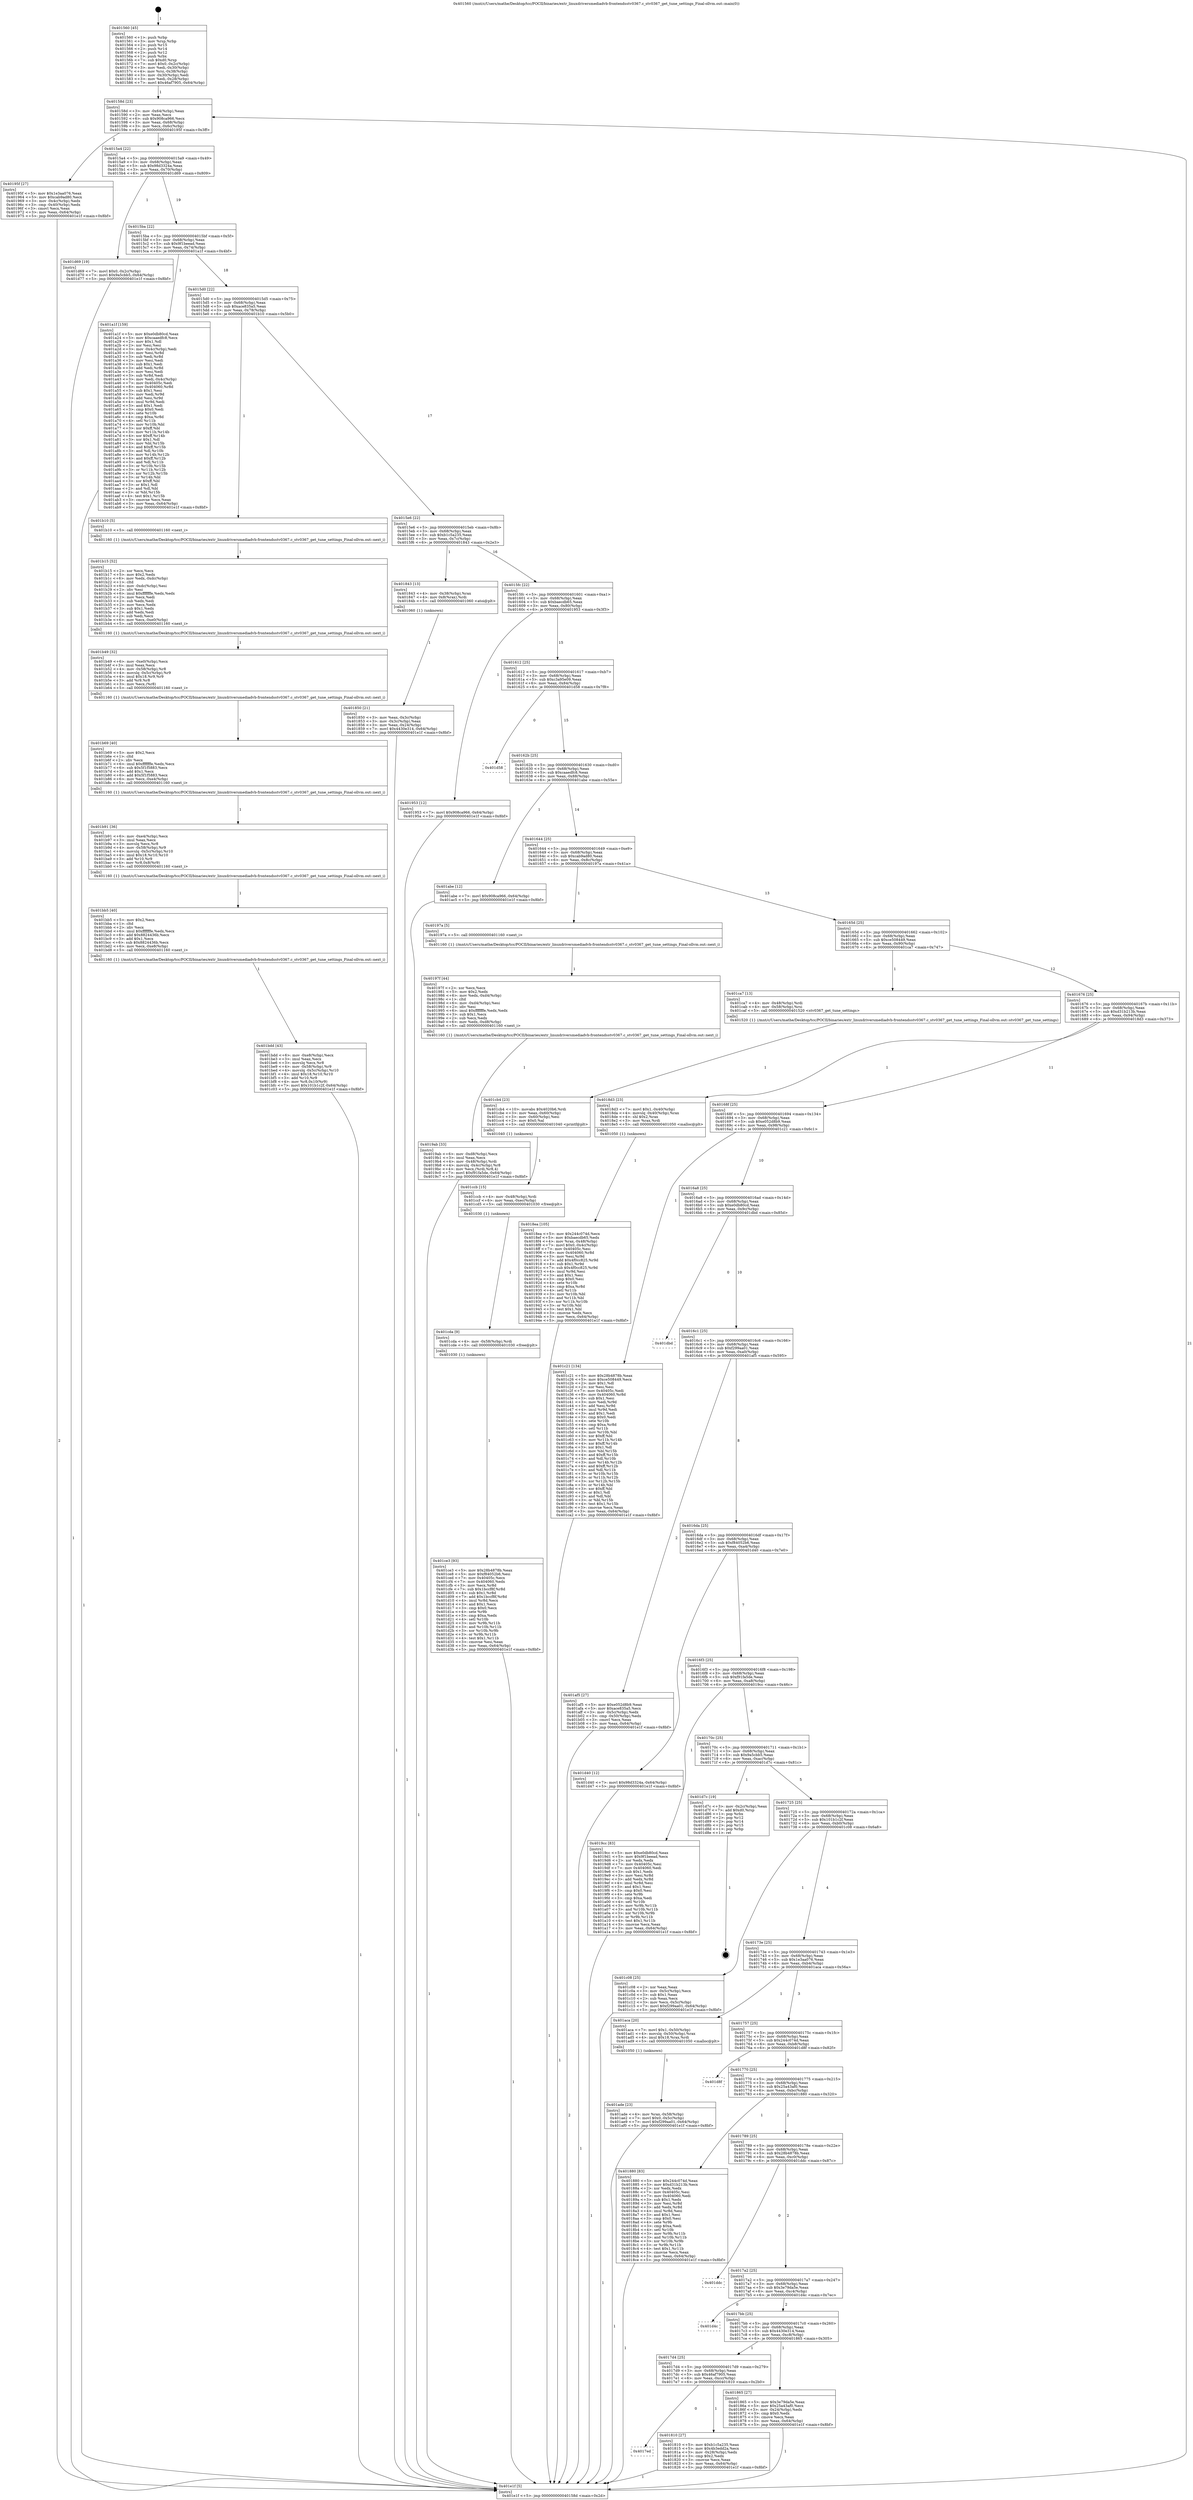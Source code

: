 digraph "0x401560" {
  label = "0x401560 (/mnt/c/Users/mathe/Desktop/tcc/POCII/binaries/extr_linuxdriversmediadvb-frontendsstv0367.c_stv0367_get_tune_settings_Final-ollvm.out::main(0))"
  labelloc = "t"
  node[shape=record]

  Entry [label="",width=0.3,height=0.3,shape=circle,fillcolor=black,style=filled]
  "0x40158d" [label="{
     0x40158d [23]\l
     | [instrs]\l
     &nbsp;&nbsp;0x40158d \<+3\>: mov -0x64(%rbp),%eax\l
     &nbsp;&nbsp;0x401590 \<+2\>: mov %eax,%ecx\l
     &nbsp;&nbsp;0x401592 \<+6\>: sub $0x908ca966,%ecx\l
     &nbsp;&nbsp;0x401598 \<+3\>: mov %eax,-0x68(%rbp)\l
     &nbsp;&nbsp;0x40159b \<+3\>: mov %ecx,-0x6c(%rbp)\l
     &nbsp;&nbsp;0x40159e \<+6\>: je 000000000040195f \<main+0x3ff\>\l
  }"]
  "0x40195f" [label="{
     0x40195f [27]\l
     | [instrs]\l
     &nbsp;&nbsp;0x40195f \<+5\>: mov $0x1e3aa076,%eax\l
     &nbsp;&nbsp;0x401964 \<+5\>: mov $0xcab9ad80,%ecx\l
     &nbsp;&nbsp;0x401969 \<+3\>: mov -0x4c(%rbp),%edx\l
     &nbsp;&nbsp;0x40196c \<+3\>: cmp -0x40(%rbp),%edx\l
     &nbsp;&nbsp;0x40196f \<+3\>: cmovl %ecx,%eax\l
     &nbsp;&nbsp;0x401972 \<+3\>: mov %eax,-0x64(%rbp)\l
     &nbsp;&nbsp;0x401975 \<+5\>: jmp 0000000000401e1f \<main+0x8bf\>\l
  }"]
  "0x4015a4" [label="{
     0x4015a4 [22]\l
     | [instrs]\l
     &nbsp;&nbsp;0x4015a4 \<+5\>: jmp 00000000004015a9 \<main+0x49\>\l
     &nbsp;&nbsp;0x4015a9 \<+3\>: mov -0x68(%rbp),%eax\l
     &nbsp;&nbsp;0x4015ac \<+5\>: sub $0x98d3324a,%eax\l
     &nbsp;&nbsp;0x4015b1 \<+3\>: mov %eax,-0x70(%rbp)\l
     &nbsp;&nbsp;0x4015b4 \<+6\>: je 0000000000401d69 \<main+0x809\>\l
  }"]
  Exit [label="",width=0.3,height=0.3,shape=circle,fillcolor=black,style=filled,peripheries=2]
  "0x401d69" [label="{
     0x401d69 [19]\l
     | [instrs]\l
     &nbsp;&nbsp;0x401d69 \<+7\>: movl $0x0,-0x2c(%rbp)\l
     &nbsp;&nbsp;0x401d70 \<+7\>: movl $0x9a5cbb5,-0x64(%rbp)\l
     &nbsp;&nbsp;0x401d77 \<+5\>: jmp 0000000000401e1f \<main+0x8bf\>\l
  }"]
  "0x4015ba" [label="{
     0x4015ba [22]\l
     | [instrs]\l
     &nbsp;&nbsp;0x4015ba \<+5\>: jmp 00000000004015bf \<main+0x5f\>\l
     &nbsp;&nbsp;0x4015bf \<+3\>: mov -0x68(%rbp),%eax\l
     &nbsp;&nbsp;0x4015c2 \<+5\>: sub $0x9f1beead,%eax\l
     &nbsp;&nbsp;0x4015c7 \<+3\>: mov %eax,-0x74(%rbp)\l
     &nbsp;&nbsp;0x4015ca \<+6\>: je 0000000000401a1f \<main+0x4bf\>\l
  }"]
  "0x401ce3" [label="{
     0x401ce3 [93]\l
     | [instrs]\l
     &nbsp;&nbsp;0x401ce3 \<+5\>: mov $0x28b4878b,%eax\l
     &nbsp;&nbsp;0x401ce8 \<+5\>: mov $0xf84052b6,%esi\l
     &nbsp;&nbsp;0x401ced \<+7\>: mov 0x40405c,%ecx\l
     &nbsp;&nbsp;0x401cf4 \<+7\>: mov 0x404060,%edx\l
     &nbsp;&nbsp;0x401cfb \<+3\>: mov %ecx,%r8d\l
     &nbsp;&nbsp;0x401cfe \<+7\>: sub $0x1bccf8f,%r8d\l
     &nbsp;&nbsp;0x401d05 \<+4\>: sub $0x1,%r8d\l
     &nbsp;&nbsp;0x401d09 \<+7\>: add $0x1bccf8f,%r8d\l
     &nbsp;&nbsp;0x401d10 \<+4\>: imul %r8d,%ecx\l
     &nbsp;&nbsp;0x401d14 \<+3\>: and $0x1,%ecx\l
     &nbsp;&nbsp;0x401d17 \<+3\>: cmp $0x0,%ecx\l
     &nbsp;&nbsp;0x401d1a \<+4\>: sete %r9b\l
     &nbsp;&nbsp;0x401d1e \<+3\>: cmp $0xa,%edx\l
     &nbsp;&nbsp;0x401d21 \<+4\>: setl %r10b\l
     &nbsp;&nbsp;0x401d25 \<+3\>: mov %r9b,%r11b\l
     &nbsp;&nbsp;0x401d28 \<+3\>: and %r10b,%r11b\l
     &nbsp;&nbsp;0x401d2b \<+3\>: xor %r10b,%r9b\l
     &nbsp;&nbsp;0x401d2e \<+3\>: or %r9b,%r11b\l
     &nbsp;&nbsp;0x401d31 \<+4\>: test $0x1,%r11b\l
     &nbsp;&nbsp;0x401d35 \<+3\>: cmovne %esi,%eax\l
     &nbsp;&nbsp;0x401d38 \<+3\>: mov %eax,-0x64(%rbp)\l
     &nbsp;&nbsp;0x401d3b \<+5\>: jmp 0000000000401e1f \<main+0x8bf\>\l
  }"]
  "0x401a1f" [label="{
     0x401a1f [159]\l
     | [instrs]\l
     &nbsp;&nbsp;0x401a1f \<+5\>: mov $0xe0db80cd,%eax\l
     &nbsp;&nbsp;0x401a24 \<+5\>: mov $0xcaaedfc8,%ecx\l
     &nbsp;&nbsp;0x401a29 \<+2\>: mov $0x1,%dl\l
     &nbsp;&nbsp;0x401a2b \<+2\>: xor %esi,%esi\l
     &nbsp;&nbsp;0x401a2d \<+3\>: mov -0x4c(%rbp),%edi\l
     &nbsp;&nbsp;0x401a30 \<+3\>: mov %esi,%r8d\l
     &nbsp;&nbsp;0x401a33 \<+3\>: sub %edi,%r8d\l
     &nbsp;&nbsp;0x401a36 \<+2\>: mov %esi,%edi\l
     &nbsp;&nbsp;0x401a38 \<+3\>: sub $0x1,%edi\l
     &nbsp;&nbsp;0x401a3b \<+3\>: add %edi,%r8d\l
     &nbsp;&nbsp;0x401a3e \<+2\>: mov %esi,%edi\l
     &nbsp;&nbsp;0x401a40 \<+3\>: sub %r8d,%edi\l
     &nbsp;&nbsp;0x401a43 \<+3\>: mov %edi,-0x4c(%rbp)\l
     &nbsp;&nbsp;0x401a46 \<+7\>: mov 0x40405c,%edi\l
     &nbsp;&nbsp;0x401a4d \<+8\>: mov 0x404060,%r8d\l
     &nbsp;&nbsp;0x401a55 \<+3\>: sub $0x1,%esi\l
     &nbsp;&nbsp;0x401a58 \<+3\>: mov %edi,%r9d\l
     &nbsp;&nbsp;0x401a5b \<+3\>: add %esi,%r9d\l
     &nbsp;&nbsp;0x401a5e \<+4\>: imul %r9d,%edi\l
     &nbsp;&nbsp;0x401a62 \<+3\>: and $0x1,%edi\l
     &nbsp;&nbsp;0x401a65 \<+3\>: cmp $0x0,%edi\l
     &nbsp;&nbsp;0x401a68 \<+4\>: sete %r10b\l
     &nbsp;&nbsp;0x401a6c \<+4\>: cmp $0xa,%r8d\l
     &nbsp;&nbsp;0x401a70 \<+4\>: setl %r11b\l
     &nbsp;&nbsp;0x401a74 \<+3\>: mov %r10b,%bl\l
     &nbsp;&nbsp;0x401a77 \<+3\>: xor $0xff,%bl\l
     &nbsp;&nbsp;0x401a7a \<+3\>: mov %r11b,%r14b\l
     &nbsp;&nbsp;0x401a7d \<+4\>: xor $0xff,%r14b\l
     &nbsp;&nbsp;0x401a81 \<+3\>: xor $0x1,%dl\l
     &nbsp;&nbsp;0x401a84 \<+3\>: mov %bl,%r15b\l
     &nbsp;&nbsp;0x401a87 \<+4\>: and $0xff,%r15b\l
     &nbsp;&nbsp;0x401a8b \<+3\>: and %dl,%r10b\l
     &nbsp;&nbsp;0x401a8e \<+3\>: mov %r14b,%r12b\l
     &nbsp;&nbsp;0x401a91 \<+4\>: and $0xff,%r12b\l
     &nbsp;&nbsp;0x401a95 \<+3\>: and %dl,%r11b\l
     &nbsp;&nbsp;0x401a98 \<+3\>: or %r10b,%r15b\l
     &nbsp;&nbsp;0x401a9b \<+3\>: or %r11b,%r12b\l
     &nbsp;&nbsp;0x401a9e \<+3\>: xor %r12b,%r15b\l
     &nbsp;&nbsp;0x401aa1 \<+3\>: or %r14b,%bl\l
     &nbsp;&nbsp;0x401aa4 \<+3\>: xor $0xff,%bl\l
     &nbsp;&nbsp;0x401aa7 \<+3\>: or $0x1,%dl\l
     &nbsp;&nbsp;0x401aaa \<+2\>: and %dl,%bl\l
     &nbsp;&nbsp;0x401aac \<+3\>: or %bl,%r15b\l
     &nbsp;&nbsp;0x401aaf \<+4\>: test $0x1,%r15b\l
     &nbsp;&nbsp;0x401ab3 \<+3\>: cmovne %ecx,%eax\l
     &nbsp;&nbsp;0x401ab6 \<+3\>: mov %eax,-0x64(%rbp)\l
     &nbsp;&nbsp;0x401ab9 \<+5\>: jmp 0000000000401e1f \<main+0x8bf\>\l
  }"]
  "0x4015d0" [label="{
     0x4015d0 [22]\l
     | [instrs]\l
     &nbsp;&nbsp;0x4015d0 \<+5\>: jmp 00000000004015d5 \<main+0x75\>\l
     &nbsp;&nbsp;0x4015d5 \<+3\>: mov -0x68(%rbp),%eax\l
     &nbsp;&nbsp;0x4015d8 \<+5\>: sub $0xace835a5,%eax\l
     &nbsp;&nbsp;0x4015dd \<+3\>: mov %eax,-0x78(%rbp)\l
     &nbsp;&nbsp;0x4015e0 \<+6\>: je 0000000000401b10 \<main+0x5b0\>\l
  }"]
  "0x401cda" [label="{
     0x401cda [9]\l
     | [instrs]\l
     &nbsp;&nbsp;0x401cda \<+4\>: mov -0x58(%rbp),%rdi\l
     &nbsp;&nbsp;0x401cde \<+5\>: call 0000000000401030 \<free@plt\>\l
     | [calls]\l
     &nbsp;&nbsp;0x401030 \{1\} (unknown)\l
  }"]
  "0x401b10" [label="{
     0x401b10 [5]\l
     | [instrs]\l
     &nbsp;&nbsp;0x401b10 \<+5\>: call 0000000000401160 \<next_i\>\l
     | [calls]\l
     &nbsp;&nbsp;0x401160 \{1\} (/mnt/c/Users/mathe/Desktop/tcc/POCII/binaries/extr_linuxdriversmediadvb-frontendsstv0367.c_stv0367_get_tune_settings_Final-ollvm.out::next_i)\l
  }"]
  "0x4015e6" [label="{
     0x4015e6 [22]\l
     | [instrs]\l
     &nbsp;&nbsp;0x4015e6 \<+5\>: jmp 00000000004015eb \<main+0x8b\>\l
     &nbsp;&nbsp;0x4015eb \<+3\>: mov -0x68(%rbp),%eax\l
     &nbsp;&nbsp;0x4015ee \<+5\>: sub $0xb1c5a235,%eax\l
     &nbsp;&nbsp;0x4015f3 \<+3\>: mov %eax,-0x7c(%rbp)\l
     &nbsp;&nbsp;0x4015f6 \<+6\>: je 0000000000401843 \<main+0x2e3\>\l
  }"]
  "0x401ccb" [label="{
     0x401ccb [15]\l
     | [instrs]\l
     &nbsp;&nbsp;0x401ccb \<+4\>: mov -0x48(%rbp),%rdi\l
     &nbsp;&nbsp;0x401ccf \<+6\>: mov %eax,-0xec(%rbp)\l
     &nbsp;&nbsp;0x401cd5 \<+5\>: call 0000000000401030 \<free@plt\>\l
     | [calls]\l
     &nbsp;&nbsp;0x401030 \{1\} (unknown)\l
  }"]
  "0x401843" [label="{
     0x401843 [13]\l
     | [instrs]\l
     &nbsp;&nbsp;0x401843 \<+4\>: mov -0x38(%rbp),%rax\l
     &nbsp;&nbsp;0x401847 \<+4\>: mov 0x8(%rax),%rdi\l
     &nbsp;&nbsp;0x40184b \<+5\>: call 0000000000401060 \<atoi@plt\>\l
     | [calls]\l
     &nbsp;&nbsp;0x401060 \{1\} (unknown)\l
  }"]
  "0x4015fc" [label="{
     0x4015fc [22]\l
     | [instrs]\l
     &nbsp;&nbsp;0x4015fc \<+5\>: jmp 0000000000401601 \<main+0xa1\>\l
     &nbsp;&nbsp;0x401601 \<+3\>: mov -0x68(%rbp),%eax\l
     &nbsp;&nbsp;0x401604 \<+5\>: sub $0xbaecdb65,%eax\l
     &nbsp;&nbsp;0x401609 \<+3\>: mov %eax,-0x80(%rbp)\l
     &nbsp;&nbsp;0x40160c \<+6\>: je 0000000000401953 \<main+0x3f3\>\l
  }"]
  "0x401cb4" [label="{
     0x401cb4 [23]\l
     | [instrs]\l
     &nbsp;&nbsp;0x401cb4 \<+10\>: movabs $0x4020b6,%rdi\l
     &nbsp;&nbsp;0x401cbe \<+3\>: mov %eax,-0x60(%rbp)\l
     &nbsp;&nbsp;0x401cc1 \<+3\>: mov -0x60(%rbp),%esi\l
     &nbsp;&nbsp;0x401cc4 \<+2\>: mov $0x0,%al\l
     &nbsp;&nbsp;0x401cc6 \<+5\>: call 0000000000401040 \<printf@plt\>\l
     | [calls]\l
     &nbsp;&nbsp;0x401040 \{1\} (unknown)\l
  }"]
  "0x401953" [label="{
     0x401953 [12]\l
     | [instrs]\l
     &nbsp;&nbsp;0x401953 \<+7\>: movl $0x908ca966,-0x64(%rbp)\l
     &nbsp;&nbsp;0x40195a \<+5\>: jmp 0000000000401e1f \<main+0x8bf\>\l
  }"]
  "0x401612" [label="{
     0x401612 [25]\l
     | [instrs]\l
     &nbsp;&nbsp;0x401612 \<+5\>: jmp 0000000000401617 \<main+0xb7\>\l
     &nbsp;&nbsp;0x401617 \<+3\>: mov -0x68(%rbp),%eax\l
     &nbsp;&nbsp;0x40161a \<+5\>: sub $0xc3a95e09,%eax\l
     &nbsp;&nbsp;0x40161f \<+6\>: mov %eax,-0x84(%rbp)\l
     &nbsp;&nbsp;0x401625 \<+6\>: je 0000000000401d58 \<main+0x7f8\>\l
  }"]
  "0x401bdd" [label="{
     0x401bdd [43]\l
     | [instrs]\l
     &nbsp;&nbsp;0x401bdd \<+6\>: mov -0xe8(%rbp),%ecx\l
     &nbsp;&nbsp;0x401be3 \<+3\>: imul %eax,%ecx\l
     &nbsp;&nbsp;0x401be6 \<+3\>: movslq %ecx,%r8\l
     &nbsp;&nbsp;0x401be9 \<+4\>: mov -0x58(%rbp),%r9\l
     &nbsp;&nbsp;0x401bed \<+4\>: movslq -0x5c(%rbp),%r10\l
     &nbsp;&nbsp;0x401bf1 \<+4\>: imul $0x18,%r10,%r10\l
     &nbsp;&nbsp;0x401bf5 \<+3\>: add %r10,%r9\l
     &nbsp;&nbsp;0x401bf8 \<+4\>: mov %r8,0x10(%r9)\l
     &nbsp;&nbsp;0x401bfc \<+7\>: movl $0x101b1c2f,-0x64(%rbp)\l
     &nbsp;&nbsp;0x401c03 \<+5\>: jmp 0000000000401e1f \<main+0x8bf\>\l
  }"]
  "0x401d58" [label="{
     0x401d58\l
  }", style=dashed]
  "0x40162b" [label="{
     0x40162b [25]\l
     | [instrs]\l
     &nbsp;&nbsp;0x40162b \<+5\>: jmp 0000000000401630 \<main+0xd0\>\l
     &nbsp;&nbsp;0x401630 \<+3\>: mov -0x68(%rbp),%eax\l
     &nbsp;&nbsp;0x401633 \<+5\>: sub $0xcaaedfc8,%eax\l
     &nbsp;&nbsp;0x401638 \<+6\>: mov %eax,-0x88(%rbp)\l
     &nbsp;&nbsp;0x40163e \<+6\>: je 0000000000401abe \<main+0x55e\>\l
  }"]
  "0x401bb5" [label="{
     0x401bb5 [40]\l
     | [instrs]\l
     &nbsp;&nbsp;0x401bb5 \<+5\>: mov $0x2,%ecx\l
     &nbsp;&nbsp;0x401bba \<+1\>: cltd\l
     &nbsp;&nbsp;0x401bbb \<+2\>: idiv %ecx\l
     &nbsp;&nbsp;0x401bbd \<+6\>: imul $0xfffffffe,%edx,%ecx\l
     &nbsp;&nbsp;0x401bc3 \<+6\>: add $0x8824436b,%ecx\l
     &nbsp;&nbsp;0x401bc9 \<+3\>: add $0x1,%ecx\l
     &nbsp;&nbsp;0x401bcc \<+6\>: sub $0x8824436b,%ecx\l
     &nbsp;&nbsp;0x401bd2 \<+6\>: mov %ecx,-0xe8(%rbp)\l
     &nbsp;&nbsp;0x401bd8 \<+5\>: call 0000000000401160 \<next_i\>\l
     | [calls]\l
     &nbsp;&nbsp;0x401160 \{1\} (/mnt/c/Users/mathe/Desktop/tcc/POCII/binaries/extr_linuxdriversmediadvb-frontendsstv0367.c_stv0367_get_tune_settings_Final-ollvm.out::next_i)\l
  }"]
  "0x401abe" [label="{
     0x401abe [12]\l
     | [instrs]\l
     &nbsp;&nbsp;0x401abe \<+7\>: movl $0x908ca966,-0x64(%rbp)\l
     &nbsp;&nbsp;0x401ac5 \<+5\>: jmp 0000000000401e1f \<main+0x8bf\>\l
  }"]
  "0x401644" [label="{
     0x401644 [25]\l
     | [instrs]\l
     &nbsp;&nbsp;0x401644 \<+5\>: jmp 0000000000401649 \<main+0xe9\>\l
     &nbsp;&nbsp;0x401649 \<+3\>: mov -0x68(%rbp),%eax\l
     &nbsp;&nbsp;0x40164c \<+5\>: sub $0xcab9ad80,%eax\l
     &nbsp;&nbsp;0x401651 \<+6\>: mov %eax,-0x8c(%rbp)\l
     &nbsp;&nbsp;0x401657 \<+6\>: je 000000000040197a \<main+0x41a\>\l
  }"]
  "0x401b91" [label="{
     0x401b91 [36]\l
     | [instrs]\l
     &nbsp;&nbsp;0x401b91 \<+6\>: mov -0xe4(%rbp),%ecx\l
     &nbsp;&nbsp;0x401b97 \<+3\>: imul %eax,%ecx\l
     &nbsp;&nbsp;0x401b9a \<+3\>: movslq %ecx,%r8\l
     &nbsp;&nbsp;0x401b9d \<+4\>: mov -0x58(%rbp),%r9\l
     &nbsp;&nbsp;0x401ba1 \<+4\>: movslq -0x5c(%rbp),%r10\l
     &nbsp;&nbsp;0x401ba5 \<+4\>: imul $0x18,%r10,%r10\l
     &nbsp;&nbsp;0x401ba9 \<+3\>: add %r10,%r9\l
     &nbsp;&nbsp;0x401bac \<+4\>: mov %r8,0x8(%r9)\l
     &nbsp;&nbsp;0x401bb0 \<+5\>: call 0000000000401160 \<next_i\>\l
     | [calls]\l
     &nbsp;&nbsp;0x401160 \{1\} (/mnt/c/Users/mathe/Desktop/tcc/POCII/binaries/extr_linuxdriversmediadvb-frontendsstv0367.c_stv0367_get_tune_settings_Final-ollvm.out::next_i)\l
  }"]
  "0x40197a" [label="{
     0x40197a [5]\l
     | [instrs]\l
     &nbsp;&nbsp;0x40197a \<+5\>: call 0000000000401160 \<next_i\>\l
     | [calls]\l
     &nbsp;&nbsp;0x401160 \{1\} (/mnt/c/Users/mathe/Desktop/tcc/POCII/binaries/extr_linuxdriversmediadvb-frontendsstv0367.c_stv0367_get_tune_settings_Final-ollvm.out::next_i)\l
  }"]
  "0x40165d" [label="{
     0x40165d [25]\l
     | [instrs]\l
     &nbsp;&nbsp;0x40165d \<+5\>: jmp 0000000000401662 \<main+0x102\>\l
     &nbsp;&nbsp;0x401662 \<+3\>: mov -0x68(%rbp),%eax\l
     &nbsp;&nbsp;0x401665 \<+5\>: sub $0xce508449,%eax\l
     &nbsp;&nbsp;0x40166a \<+6\>: mov %eax,-0x90(%rbp)\l
     &nbsp;&nbsp;0x401670 \<+6\>: je 0000000000401ca7 \<main+0x747\>\l
  }"]
  "0x401b69" [label="{
     0x401b69 [40]\l
     | [instrs]\l
     &nbsp;&nbsp;0x401b69 \<+5\>: mov $0x2,%ecx\l
     &nbsp;&nbsp;0x401b6e \<+1\>: cltd\l
     &nbsp;&nbsp;0x401b6f \<+2\>: idiv %ecx\l
     &nbsp;&nbsp;0x401b71 \<+6\>: imul $0xfffffffe,%edx,%ecx\l
     &nbsp;&nbsp;0x401b77 \<+6\>: sub $0x5f1f5883,%ecx\l
     &nbsp;&nbsp;0x401b7d \<+3\>: add $0x1,%ecx\l
     &nbsp;&nbsp;0x401b80 \<+6\>: add $0x5f1f5883,%ecx\l
     &nbsp;&nbsp;0x401b86 \<+6\>: mov %ecx,-0xe4(%rbp)\l
     &nbsp;&nbsp;0x401b8c \<+5\>: call 0000000000401160 \<next_i\>\l
     | [calls]\l
     &nbsp;&nbsp;0x401160 \{1\} (/mnt/c/Users/mathe/Desktop/tcc/POCII/binaries/extr_linuxdriversmediadvb-frontendsstv0367.c_stv0367_get_tune_settings_Final-ollvm.out::next_i)\l
  }"]
  "0x401ca7" [label="{
     0x401ca7 [13]\l
     | [instrs]\l
     &nbsp;&nbsp;0x401ca7 \<+4\>: mov -0x48(%rbp),%rdi\l
     &nbsp;&nbsp;0x401cab \<+4\>: mov -0x58(%rbp),%rsi\l
     &nbsp;&nbsp;0x401caf \<+5\>: call 0000000000401520 \<stv0367_get_tune_settings\>\l
     | [calls]\l
     &nbsp;&nbsp;0x401520 \{1\} (/mnt/c/Users/mathe/Desktop/tcc/POCII/binaries/extr_linuxdriversmediadvb-frontendsstv0367.c_stv0367_get_tune_settings_Final-ollvm.out::stv0367_get_tune_settings)\l
  }"]
  "0x401676" [label="{
     0x401676 [25]\l
     | [instrs]\l
     &nbsp;&nbsp;0x401676 \<+5\>: jmp 000000000040167b \<main+0x11b\>\l
     &nbsp;&nbsp;0x40167b \<+3\>: mov -0x68(%rbp),%eax\l
     &nbsp;&nbsp;0x40167e \<+5\>: sub $0xd31b213b,%eax\l
     &nbsp;&nbsp;0x401683 \<+6\>: mov %eax,-0x94(%rbp)\l
     &nbsp;&nbsp;0x401689 \<+6\>: je 00000000004018d3 \<main+0x373\>\l
  }"]
  "0x401b49" [label="{
     0x401b49 [32]\l
     | [instrs]\l
     &nbsp;&nbsp;0x401b49 \<+6\>: mov -0xe0(%rbp),%ecx\l
     &nbsp;&nbsp;0x401b4f \<+3\>: imul %eax,%ecx\l
     &nbsp;&nbsp;0x401b52 \<+4\>: mov -0x58(%rbp),%r8\l
     &nbsp;&nbsp;0x401b56 \<+4\>: movslq -0x5c(%rbp),%r9\l
     &nbsp;&nbsp;0x401b5a \<+4\>: imul $0x18,%r9,%r9\l
     &nbsp;&nbsp;0x401b5e \<+3\>: add %r9,%r8\l
     &nbsp;&nbsp;0x401b61 \<+3\>: mov %ecx,(%r8)\l
     &nbsp;&nbsp;0x401b64 \<+5\>: call 0000000000401160 \<next_i\>\l
     | [calls]\l
     &nbsp;&nbsp;0x401160 \{1\} (/mnt/c/Users/mathe/Desktop/tcc/POCII/binaries/extr_linuxdriversmediadvb-frontendsstv0367.c_stv0367_get_tune_settings_Final-ollvm.out::next_i)\l
  }"]
  "0x4018d3" [label="{
     0x4018d3 [23]\l
     | [instrs]\l
     &nbsp;&nbsp;0x4018d3 \<+7\>: movl $0x1,-0x40(%rbp)\l
     &nbsp;&nbsp;0x4018da \<+4\>: movslq -0x40(%rbp),%rax\l
     &nbsp;&nbsp;0x4018de \<+4\>: shl $0x2,%rax\l
     &nbsp;&nbsp;0x4018e2 \<+3\>: mov %rax,%rdi\l
     &nbsp;&nbsp;0x4018e5 \<+5\>: call 0000000000401050 \<malloc@plt\>\l
     | [calls]\l
     &nbsp;&nbsp;0x401050 \{1\} (unknown)\l
  }"]
  "0x40168f" [label="{
     0x40168f [25]\l
     | [instrs]\l
     &nbsp;&nbsp;0x40168f \<+5\>: jmp 0000000000401694 \<main+0x134\>\l
     &nbsp;&nbsp;0x401694 \<+3\>: mov -0x68(%rbp),%eax\l
     &nbsp;&nbsp;0x401697 \<+5\>: sub $0xe052d8b9,%eax\l
     &nbsp;&nbsp;0x40169c \<+6\>: mov %eax,-0x98(%rbp)\l
     &nbsp;&nbsp;0x4016a2 \<+6\>: je 0000000000401c21 \<main+0x6c1\>\l
  }"]
  "0x401b15" [label="{
     0x401b15 [52]\l
     | [instrs]\l
     &nbsp;&nbsp;0x401b15 \<+2\>: xor %ecx,%ecx\l
     &nbsp;&nbsp;0x401b17 \<+5\>: mov $0x2,%edx\l
     &nbsp;&nbsp;0x401b1c \<+6\>: mov %edx,-0xdc(%rbp)\l
     &nbsp;&nbsp;0x401b22 \<+1\>: cltd\l
     &nbsp;&nbsp;0x401b23 \<+6\>: mov -0xdc(%rbp),%esi\l
     &nbsp;&nbsp;0x401b29 \<+2\>: idiv %esi\l
     &nbsp;&nbsp;0x401b2b \<+6\>: imul $0xfffffffe,%edx,%edx\l
     &nbsp;&nbsp;0x401b31 \<+2\>: mov %ecx,%edi\l
     &nbsp;&nbsp;0x401b33 \<+2\>: sub %edx,%edi\l
     &nbsp;&nbsp;0x401b35 \<+2\>: mov %ecx,%edx\l
     &nbsp;&nbsp;0x401b37 \<+3\>: sub $0x1,%edx\l
     &nbsp;&nbsp;0x401b3a \<+2\>: add %edx,%edi\l
     &nbsp;&nbsp;0x401b3c \<+2\>: sub %edi,%ecx\l
     &nbsp;&nbsp;0x401b3e \<+6\>: mov %ecx,-0xe0(%rbp)\l
     &nbsp;&nbsp;0x401b44 \<+5\>: call 0000000000401160 \<next_i\>\l
     | [calls]\l
     &nbsp;&nbsp;0x401160 \{1\} (/mnt/c/Users/mathe/Desktop/tcc/POCII/binaries/extr_linuxdriversmediadvb-frontendsstv0367.c_stv0367_get_tune_settings_Final-ollvm.out::next_i)\l
  }"]
  "0x401c21" [label="{
     0x401c21 [134]\l
     | [instrs]\l
     &nbsp;&nbsp;0x401c21 \<+5\>: mov $0x28b4878b,%eax\l
     &nbsp;&nbsp;0x401c26 \<+5\>: mov $0xce508449,%ecx\l
     &nbsp;&nbsp;0x401c2b \<+2\>: mov $0x1,%dl\l
     &nbsp;&nbsp;0x401c2d \<+2\>: xor %esi,%esi\l
     &nbsp;&nbsp;0x401c2f \<+7\>: mov 0x40405c,%edi\l
     &nbsp;&nbsp;0x401c36 \<+8\>: mov 0x404060,%r8d\l
     &nbsp;&nbsp;0x401c3e \<+3\>: sub $0x1,%esi\l
     &nbsp;&nbsp;0x401c41 \<+3\>: mov %edi,%r9d\l
     &nbsp;&nbsp;0x401c44 \<+3\>: add %esi,%r9d\l
     &nbsp;&nbsp;0x401c47 \<+4\>: imul %r9d,%edi\l
     &nbsp;&nbsp;0x401c4b \<+3\>: and $0x1,%edi\l
     &nbsp;&nbsp;0x401c4e \<+3\>: cmp $0x0,%edi\l
     &nbsp;&nbsp;0x401c51 \<+4\>: sete %r10b\l
     &nbsp;&nbsp;0x401c55 \<+4\>: cmp $0xa,%r8d\l
     &nbsp;&nbsp;0x401c59 \<+4\>: setl %r11b\l
     &nbsp;&nbsp;0x401c5d \<+3\>: mov %r10b,%bl\l
     &nbsp;&nbsp;0x401c60 \<+3\>: xor $0xff,%bl\l
     &nbsp;&nbsp;0x401c63 \<+3\>: mov %r11b,%r14b\l
     &nbsp;&nbsp;0x401c66 \<+4\>: xor $0xff,%r14b\l
     &nbsp;&nbsp;0x401c6a \<+3\>: xor $0x1,%dl\l
     &nbsp;&nbsp;0x401c6d \<+3\>: mov %bl,%r15b\l
     &nbsp;&nbsp;0x401c70 \<+4\>: and $0xff,%r15b\l
     &nbsp;&nbsp;0x401c74 \<+3\>: and %dl,%r10b\l
     &nbsp;&nbsp;0x401c77 \<+3\>: mov %r14b,%r12b\l
     &nbsp;&nbsp;0x401c7a \<+4\>: and $0xff,%r12b\l
     &nbsp;&nbsp;0x401c7e \<+3\>: and %dl,%r11b\l
     &nbsp;&nbsp;0x401c81 \<+3\>: or %r10b,%r15b\l
     &nbsp;&nbsp;0x401c84 \<+3\>: or %r11b,%r12b\l
     &nbsp;&nbsp;0x401c87 \<+3\>: xor %r12b,%r15b\l
     &nbsp;&nbsp;0x401c8a \<+3\>: or %r14b,%bl\l
     &nbsp;&nbsp;0x401c8d \<+3\>: xor $0xff,%bl\l
     &nbsp;&nbsp;0x401c90 \<+3\>: or $0x1,%dl\l
     &nbsp;&nbsp;0x401c93 \<+2\>: and %dl,%bl\l
     &nbsp;&nbsp;0x401c95 \<+3\>: or %bl,%r15b\l
     &nbsp;&nbsp;0x401c98 \<+4\>: test $0x1,%r15b\l
     &nbsp;&nbsp;0x401c9c \<+3\>: cmovne %ecx,%eax\l
     &nbsp;&nbsp;0x401c9f \<+3\>: mov %eax,-0x64(%rbp)\l
     &nbsp;&nbsp;0x401ca2 \<+5\>: jmp 0000000000401e1f \<main+0x8bf\>\l
  }"]
  "0x4016a8" [label="{
     0x4016a8 [25]\l
     | [instrs]\l
     &nbsp;&nbsp;0x4016a8 \<+5\>: jmp 00000000004016ad \<main+0x14d\>\l
     &nbsp;&nbsp;0x4016ad \<+3\>: mov -0x68(%rbp),%eax\l
     &nbsp;&nbsp;0x4016b0 \<+5\>: sub $0xe0db80cd,%eax\l
     &nbsp;&nbsp;0x4016b5 \<+6\>: mov %eax,-0x9c(%rbp)\l
     &nbsp;&nbsp;0x4016bb \<+6\>: je 0000000000401dbd \<main+0x85d\>\l
  }"]
  "0x401ade" [label="{
     0x401ade [23]\l
     | [instrs]\l
     &nbsp;&nbsp;0x401ade \<+4\>: mov %rax,-0x58(%rbp)\l
     &nbsp;&nbsp;0x401ae2 \<+7\>: movl $0x0,-0x5c(%rbp)\l
     &nbsp;&nbsp;0x401ae9 \<+7\>: movl $0xf299aa01,-0x64(%rbp)\l
     &nbsp;&nbsp;0x401af0 \<+5\>: jmp 0000000000401e1f \<main+0x8bf\>\l
  }"]
  "0x401dbd" [label="{
     0x401dbd\l
  }", style=dashed]
  "0x4016c1" [label="{
     0x4016c1 [25]\l
     | [instrs]\l
     &nbsp;&nbsp;0x4016c1 \<+5\>: jmp 00000000004016c6 \<main+0x166\>\l
     &nbsp;&nbsp;0x4016c6 \<+3\>: mov -0x68(%rbp),%eax\l
     &nbsp;&nbsp;0x4016c9 \<+5\>: sub $0xf299aa01,%eax\l
     &nbsp;&nbsp;0x4016ce \<+6\>: mov %eax,-0xa0(%rbp)\l
     &nbsp;&nbsp;0x4016d4 \<+6\>: je 0000000000401af5 \<main+0x595\>\l
  }"]
  "0x4019ab" [label="{
     0x4019ab [33]\l
     | [instrs]\l
     &nbsp;&nbsp;0x4019ab \<+6\>: mov -0xd8(%rbp),%ecx\l
     &nbsp;&nbsp;0x4019b1 \<+3\>: imul %eax,%ecx\l
     &nbsp;&nbsp;0x4019b4 \<+4\>: mov -0x48(%rbp),%rdi\l
     &nbsp;&nbsp;0x4019b8 \<+4\>: movslq -0x4c(%rbp),%r8\l
     &nbsp;&nbsp;0x4019bc \<+4\>: mov %ecx,(%rdi,%r8,4)\l
     &nbsp;&nbsp;0x4019c0 \<+7\>: movl $0xf91fa5de,-0x64(%rbp)\l
     &nbsp;&nbsp;0x4019c7 \<+5\>: jmp 0000000000401e1f \<main+0x8bf\>\l
  }"]
  "0x401af5" [label="{
     0x401af5 [27]\l
     | [instrs]\l
     &nbsp;&nbsp;0x401af5 \<+5\>: mov $0xe052d8b9,%eax\l
     &nbsp;&nbsp;0x401afa \<+5\>: mov $0xace835a5,%ecx\l
     &nbsp;&nbsp;0x401aff \<+3\>: mov -0x5c(%rbp),%edx\l
     &nbsp;&nbsp;0x401b02 \<+3\>: cmp -0x50(%rbp),%edx\l
     &nbsp;&nbsp;0x401b05 \<+3\>: cmovl %ecx,%eax\l
     &nbsp;&nbsp;0x401b08 \<+3\>: mov %eax,-0x64(%rbp)\l
     &nbsp;&nbsp;0x401b0b \<+5\>: jmp 0000000000401e1f \<main+0x8bf\>\l
  }"]
  "0x4016da" [label="{
     0x4016da [25]\l
     | [instrs]\l
     &nbsp;&nbsp;0x4016da \<+5\>: jmp 00000000004016df \<main+0x17f\>\l
     &nbsp;&nbsp;0x4016df \<+3\>: mov -0x68(%rbp),%eax\l
     &nbsp;&nbsp;0x4016e2 \<+5\>: sub $0xf84052b6,%eax\l
     &nbsp;&nbsp;0x4016e7 \<+6\>: mov %eax,-0xa4(%rbp)\l
     &nbsp;&nbsp;0x4016ed \<+6\>: je 0000000000401d40 \<main+0x7e0\>\l
  }"]
  "0x40197f" [label="{
     0x40197f [44]\l
     | [instrs]\l
     &nbsp;&nbsp;0x40197f \<+2\>: xor %ecx,%ecx\l
     &nbsp;&nbsp;0x401981 \<+5\>: mov $0x2,%edx\l
     &nbsp;&nbsp;0x401986 \<+6\>: mov %edx,-0xd4(%rbp)\l
     &nbsp;&nbsp;0x40198c \<+1\>: cltd\l
     &nbsp;&nbsp;0x40198d \<+6\>: mov -0xd4(%rbp),%esi\l
     &nbsp;&nbsp;0x401993 \<+2\>: idiv %esi\l
     &nbsp;&nbsp;0x401995 \<+6\>: imul $0xfffffffe,%edx,%edx\l
     &nbsp;&nbsp;0x40199b \<+3\>: sub $0x1,%ecx\l
     &nbsp;&nbsp;0x40199e \<+2\>: sub %ecx,%edx\l
     &nbsp;&nbsp;0x4019a0 \<+6\>: mov %edx,-0xd8(%rbp)\l
     &nbsp;&nbsp;0x4019a6 \<+5\>: call 0000000000401160 \<next_i\>\l
     | [calls]\l
     &nbsp;&nbsp;0x401160 \{1\} (/mnt/c/Users/mathe/Desktop/tcc/POCII/binaries/extr_linuxdriversmediadvb-frontendsstv0367.c_stv0367_get_tune_settings_Final-ollvm.out::next_i)\l
  }"]
  "0x401d40" [label="{
     0x401d40 [12]\l
     | [instrs]\l
     &nbsp;&nbsp;0x401d40 \<+7\>: movl $0x98d3324a,-0x64(%rbp)\l
     &nbsp;&nbsp;0x401d47 \<+5\>: jmp 0000000000401e1f \<main+0x8bf\>\l
  }"]
  "0x4016f3" [label="{
     0x4016f3 [25]\l
     | [instrs]\l
     &nbsp;&nbsp;0x4016f3 \<+5\>: jmp 00000000004016f8 \<main+0x198\>\l
     &nbsp;&nbsp;0x4016f8 \<+3\>: mov -0x68(%rbp),%eax\l
     &nbsp;&nbsp;0x4016fb \<+5\>: sub $0xf91fa5de,%eax\l
     &nbsp;&nbsp;0x401700 \<+6\>: mov %eax,-0xa8(%rbp)\l
     &nbsp;&nbsp;0x401706 \<+6\>: je 00000000004019cc \<main+0x46c\>\l
  }"]
  "0x4018ea" [label="{
     0x4018ea [105]\l
     | [instrs]\l
     &nbsp;&nbsp;0x4018ea \<+5\>: mov $0x244c074d,%ecx\l
     &nbsp;&nbsp;0x4018ef \<+5\>: mov $0xbaecdb65,%edx\l
     &nbsp;&nbsp;0x4018f4 \<+4\>: mov %rax,-0x48(%rbp)\l
     &nbsp;&nbsp;0x4018f8 \<+7\>: movl $0x0,-0x4c(%rbp)\l
     &nbsp;&nbsp;0x4018ff \<+7\>: mov 0x40405c,%esi\l
     &nbsp;&nbsp;0x401906 \<+8\>: mov 0x404060,%r8d\l
     &nbsp;&nbsp;0x40190e \<+3\>: mov %esi,%r9d\l
     &nbsp;&nbsp;0x401911 \<+7\>: add $0x4f0cc825,%r9d\l
     &nbsp;&nbsp;0x401918 \<+4\>: sub $0x1,%r9d\l
     &nbsp;&nbsp;0x40191c \<+7\>: sub $0x4f0cc825,%r9d\l
     &nbsp;&nbsp;0x401923 \<+4\>: imul %r9d,%esi\l
     &nbsp;&nbsp;0x401927 \<+3\>: and $0x1,%esi\l
     &nbsp;&nbsp;0x40192a \<+3\>: cmp $0x0,%esi\l
     &nbsp;&nbsp;0x40192d \<+4\>: sete %r10b\l
     &nbsp;&nbsp;0x401931 \<+4\>: cmp $0xa,%r8d\l
     &nbsp;&nbsp;0x401935 \<+4\>: setl %r11b\l
     &nbsp;&nbsp;0x401939 \<+3\>: mov %r10b,%bl\l
     &nbsp;&nbsp;0x40193c \<+3\>: and %r11b,%bl\l
     &nbsp;&nbsp;0x40193f \<+3\>: xor %r11b,%r10b\l
     &nbsp;&nbsp;0x401942 \<+3\>: or %r10b,%bl\l
     &nbsp;&nbsp;0x401945 \<+3\>: test $0x1,%bl\l
     &nbsp;&nbsp;0x401948 \<+3\>: cmovne %edx,%ecx\l
     &nbsp;&nbsp;0x40194b \<+3\>: mov %ecx,-0x64(%rbp)\l
     &nbsp;&nbsp;0x40194e \<+5\>: jmp 0000000000401e1f \<main+0x8bf\>\l
  }"]
  "0x4019cc" [label="{
     0x4019cc [83]\l
     | [instrs]\l
     &nbsp;&nbsp;0x4019cc \<+5\>: mov $0xe0db80cd,%eax\l
     &nbsp;&nbsp;0x4019d1 \<+5\>: mov $0x9f1beead,%ecx\l
     &nbsp;&nbsp;0x4019d6 \<+2\>: xor %edx,%edx\l
     &nbsp;&nbsp;0x4019d8 \<+7\>: mov 0x40405c,%esi\l
     &nbsp;&nbsp;0x4019df \<+7\>: mov 0x404060,%edi\l
     &nbsp;&nbsp;0x4019e6 \<+3\>: sub $0x1,%edx\l
     &nbsp;&nbsp;0x4019e9 \<+3\>: mov %esi,%r8d\l
     &nbsp;&nbsp;0x4019ec \<+3\>: add %edx,%r8d\l
     &nbsp;&nbsp;0x4019ef \<+4\>: imul %r8d,%esi\l
     &nbsp;&nbsp;0x4019f3 \<+3\>: and $0x1,%esi\l
     &nbsp;&nbsp;0x4019f6 \<+3\>: cmp $0x0,%esi\l
     &nbsp;&nbsp;0x4019f9 \<+4\>: sete %r9b\l
     &nbsp;&nbsp;0x4019fd \<+3\>: cmp $0xa,%edi\l
     &nbsp;&nbsp;0x401a00 \<+4\>: setl %r10b\l
     &nbsp;&nbsp;0x401a04 \<+3\>: mov %r9b,%r11b\l
     &nbsp;&nbsp;0x401a07 \<+3\>: and %r10b,%r11b\l
     &nbsp;&nbsp;0x401a0a \<+3\>: xor %r10b,%r9b\l
     &nbsp;&nbsp;0x401a0d \<+3\>: or %r9b,%r11b\l
     &nbsp;&nbsp;0x401a10 \<+4\>: test $0x1,%r11b\l
     &nbsp;&nbsp;0x401a14 \<+3\>: cmovne %ecx,%eax\l
     &nbsp;&nbsp;0x401a17 \<+3\>: mov %eax,-0x64(%rbp)\l
     &nbsp;&nbsp;0x401a1a \<+5\>: jmp 0000000000401e1f \<main+0x8bf\>\l
  }"]
  "0x40170c" [label="{
     0x40170c [25]\l
     | [instrs]\l
     &nbsp;&nbsp;0x40170c \<+5\>: jmp 0000000000401711 \<main+0x1b1\>\l
     &nbsp;&nbsp;0x401711 \<+3\>: mov -0x68(%rbp),%eax\l
     &nbsp;&nbsp;0x401714 \<+5\>: sub $0x9a5cbb5,%eax\l
     &nbsp;&nbsp;0x401719 \<+6\>: mov %eax,-0xac(%rbp)\l
     &nbsp;&nbsp;0x40171f \<+6\>: je 0000000000401d7c \<main+0x81c\>\l
  }"]
  "0x401850" [label="{
     0x401850 [21]\l
     | [instrs]\l
     &nbsp;&nbsp;0x401850 \<+3\>: mov %eax,-0x3c(%rbp)\l
     &nbsp;&nbsp;0x401853 \<+3\>: mov -0x3c(%rbp),%eax\l
     &nbsp;&nbsp;0x401856 \<+3\>: mov %eax,-0x24(%rbp)\l
     &nbsp;&nbsp;0x401859 \<+7\>: movl $0x4430e314,-0x64(%rbp)\l
     &nbsp;&nbsp;0x401860 \<+5\>: jmp 0000000000401e1f \<main+0x8bf\>\l
  }"]
  "0x401d7c" [label="{
     0x401d7c [19]\l
     | [instrs]\l
     &nbsp;&nbsp;0x401d7c \<+3\>: mov -0x2c(%rbp),%eax\l
     &nbsp;&nbsp;0x401d7f \<+7\>: add $0xd0,%rsp\l
     &nbsp;&nbsp;0x401d86 \<+1\>: pop %rbx\l
     &nbsp;&nbsp;0x401d87 \<+2\>: pop %r12\l
     &nbsp;&nbsp;0x401d89 \<+2\>: pop %r14\l
     &nbsp;&nbsp;0x401d8b \<+2\>: pop %r15\l
     &nbsp;&nbsp;0x401d8d \<+1\>: pop %rbp\l
     &nbsp;&nbsp;0x401d8e \<+1\>: ret\l
  }"]
  "0x401725" [label="{
     0x401725 [25]\l
     | [instrs]\l
     &nbsp;&nbsp;0x401725 \<+5\>: jmp 000000000040172a \<main+0x1ca\>\l
     &nbsp;&nbsp;0x40172a \<+3\>: mov -0x68(%rbp),%eax\l
     &nbsp;&nbsp;0x40172d \<+5\>: sub $0x101b1c2f,%eax\l
     &nbsp;&nbsp;0x401732 \<+6\>: mov %eax,-0xb0(%rbp)\l
     &nbsp;&nbsp;0x401738 \<+6\>: je 0000000000401c08 \<main+0x6a8\>\l
  }"]
  "0x401560" [label="{
     0x401560 [45]\l
     | [instrs]\l
     &nbsp;&nbsp;0x401560 \<+1\>: push %rbp\l
     &nbsp;&nbsp;0x401561 \<+3\>: mov %rsp,%rbp\l
     &nbsp;&nbsp;0x401564 \<+2\>: push %r15\l
     &nbsp;&nbsp;0x401566 \<+2\>: push %r14\l
     &nbsp;&nbsp;0x401568 \<+2\>: push %r12\l
     &nbsp;&nbsp;0x40156a \<+1\>: push %rbx\l
     &nbsp;&nbsp;0x40156b \<+7\>: sub $0xd0,%rsp\l
     &nbsp;&nbsp;0x401572 \<+7\>: movl $0x0,-0x2c(%rbp)\l
     &nbsp;&nbsp;0x401579 \<+3\>: mov %edi,-0x30(%rbp)\l
     &nbsp;&nbsp;0x40157c \<+4\>: mov %rsi,-0x38(%rbp)\l
     &nbsp;&nbsp;0x401580 \<+3\>: mov -0x30(%rbp),%edi\l
     &nbsp;&nbsp;0x401583 \<+3\>: mov %edi,-0x28(%rbp)\l
     &nbsp;&nbsp;0x401586 \<+7\>: movl $0x46af7905,-0x64(%rbp)\l
  }"]
  "0x401c08" [label="{
     0x401c08 [25]\l
     | [instrs]\l
     &nbsp;&nbsp;0x401c08 \<+2\>: xor %eax,%eax\l
     &nbsp;&nbsp;0x401c0a \<+3\>: mov -0x5c(%rbp),%ecx\l
     &nbsp;&nbsp;0x401c0d \<+3\>: sub $0x1,%eax\l
     &nbsp;&nbsp;0x401c10 \<+2\>: sub %eax,%ecx\l
     &nbsp;&nbsp;0x401c12 \<+3\>: mov %ecx,-0x5c(%rbp)\l
     &nbsp;&nbsp;0x401c15 \<+7\>: movl $0xf299aa01,-0x64(%rbp)\l
     &nbsp;&nbsp;0x401c1c \<+5\>: jmp 0000000000401e1f \<main+0x8bf\>\l
  }"]
  "0x40173e" [label="{
     0x40173e [25]\l
     | [instrs]\l
     &nbsp;&nbsp;0x40173e \<+5\>: jmp 0000000000401743 \<main+0x1e3\>\l
     &nbsp;&nbsp;0x401743 \<+3\>: mov -0x68(%rbp),%eax\l
     &nbsp;&nbsp;0x401746 \<+5\>: sub $0x1e3aa076,%eax\l
     &nbsp;&nbsp;0x40174b \<+6\>: mov %eax,-0xb4(%rbp)\l
     &nbsp;&nbsp;0x401751 \<+6\>: je 0000000000401aca \<main+0x56a\>\l
  }"]
  "0x401e1f" [label="{
     0x401e1f [5]\l
     | [instrs]\l
     &nbsp;&nbsp;0x401e1f \<+5\>: jmp 000000000040158d \<main+0x2d\>\l
  }"]
  "0x401aca" [label="{
     0x401aca [20]\l
     | [instrs]\l
     &nbsp;&nbsp;0x401aca \<+7\>: movl $0x1,-0x50(%rbp)\l
     &nbsp;&nbsp;0x401ad1 \<+4\>: movslq -0x50(%rbp),%rax\l
     &nbsp;&nbsp;0x401ad5 \<+4\>: imul $0x18,%rax,%rdi\l
     &nbsp;&nbsp;0x401ad9 \<+5\>: call 0000000000401050 \<malloc@plt\>\l
     | [calls]\l
     &nbsp;&nbsp;0x401050 \{1\} (unknown)\l
  }"]
  "0x401757" [label="{
     0x401757 [25]\l
     | [instrs]\l
     &nbsp;&nbsp;0x401757 \<+5\>: jmp 000000000040175c \<main+0x1fc\>\l
     &nbsp;&nbsp;0x40175c \<+3\>: mov -0x68(%rbp),%eax\l
     &nbsp;&nbsp;0x40175f \<+5\>: sub $0x244c074d,%eax\l
     &nbsp;&nbsp;0x401764 \<+6\>: mov %eax,-0xb8(%rbp)\l
     &nbsp;&nbsp;0x40176a \<+6\>: je 0000000000401d8f \<main+0x82f\>\l
  }"]
  "0x4017ed" [label="{
     0x4017ed\l
  }", style=dashed]
  "0x401d8f" [label="{
     0x401d8f\l
  }", style=dashed]
  "0x401770" [label="{
     0x401770 [25]\l
     | [instrs]\l
     &nbsp;&nbsp;0x401770 \<+5\>: jmp 0000000000401775 \<main+0x215\>\l
     &nbsp;&nbsp;0x401775 \<+3\>: mov -0x68(%rbp),%eax\l
     &nbsp;&nbsp;0x401778 \<+5\>: sub $0x25a43af0,%eax\l
     &nbsp;&nbsp;0x40177d \<+6\>: mov %eax,-0xbc(%rbp)\l
     &nbsp;&nbsp;0x401783 \<+6\>: je 0000000000401880 \<main+0x320\>\l
  }"]
  "0x401810" [label="{
     0x401810 [27]\l
     | [instrs]\l
     &nbsp;&nbsp;0x401810 \<+5\>: mov $0xb1c5a235,%eax\l
     &nbsp;&nbsp;0x401815 \<+5\>: mov $0x4b3edd2a,%ecx\l
     &nbsp;&nbsp;0x40181a \<+3\>: mov -0x28(%rbp),%edx\l
     &nbsp;&nbsp;0x40181d \<+3\>: cmp $0x2,%edx\l
     &nbsp;&nbsp;0x401820 \<+3\>: cmovne %ecx,%eax\l
     &nbsp;&nbsp;0x401823 \<+3\>: mov %eax,-0x64(%rbp)\l
     &nbsp;&nbsp;0x401826 \<+5\>: jmp 0000000000401e1f \<main+0x8bf\>\l
  }"]
  "0x401880" [label="{
     0x401880 [83]\l
     | [instrs]\l
     &nbsp;&nbsp;0x401880 \<+5\>: mov $0x244c074d,%eax\l
     &nbsp;&nbsp;0x401885 \<+5\>: mov $0xd31b213b,%ecx\l
     &nbsp;&nbsp;0x40188a \<+2\>: xor %edx,%edx\l
     &nbsp;&nbsp;0x40188c \<+7\>: mov 0x40405c,%esi\l
     &nbsp;&nbsp;0x401893 \<+7\>: mov 0x404060,%edi\l
     &nbsp;&nbsp;0x40189a \<+3\>: sub $0x1,%edx\l
     &nbsp;&nbsp;0x40189d \<+3\>: mov %esi,%r8d\l
     &nbsp;&nbsp;0x4018a0 \<+3\>: add %edx,%r8d\l
     &nbsp;&nbsp;0x4018a3 \<+4\>: imul %r8d,%esi\l
     &nbsp;&nbsp;0x4018a7 \<+3\>: and $0x1,%esi\l
     &nbsp;&nbsp;0x4018aa \<+3\>: cmp $0x0,%esi\l
     &nbsp;&nbsp;0x4018ad \<+4\>: sete %r9b\l
     &nbsp;&nbsp;0x4018b1 \<+3\>: cmp $0xa,%edi\l
     &nbsp;&nbsp;0x4018b4 \<+4\>: setl %r10b\l
     &nbsp;&nbsp;0x4018b8 \<+3\>: mov %r9b,%r11b\l
     &nbsp;&nbsp;0x4018bb \<+3\>: and %r10b,%r11b\l
     &nbsp;&nbsp;0x4018be \<+3\>: xor %r10b,%r9b\l
     &nbsp;&nbsp;0x4018c1 \<+3\>: or %r9b,%r11b\l
     &nbsp;&nbsp;0x4018c4 \<+4\>: test $0x1,%r11b\l
     &nbsp;&nbsp;0x4018c8 \<+3\>: cmovne %ecx,%eax\l
     &nbsp;&nbsp;0x4018cb \<+3\>: mov %eax,-0x64(%rbp)\l
     &nbsp;&nbsp;0x4018ce \<+5\>: jmp 0000000000401e1f \<main+0x8bf\>\l
  }"]
  "0x401789" [label="{
     0x401789 [25]\l
     | [instrs]\l
     &nbsp;&nbsp;0x401789 \<+5\>: jmp 000000000040178e \<main+0x22e\>\l
     &nbsp;&nbsp;0x40178e \<+3\>: mov -0x68(%rbp),%eax\l
     &nbsp;&nbsp;0x401791 \<+5\>: sub $0x28b4878b,%eax\l
     &nbsp;&nbsp;0x401796 \<+6\>: mov %eax,-0xc0(%rbp)\l
     &nbsp;&nbsp;0x40179c \<+6\>: je 0000000000401ddc \<main+0x87c\>\l
  }"]
  "0x4017d4" [label="{
     0x4017d4 [25]\l
     | [instrs]\l
     &nbsp;&nbsp;0x4017d4 \<+5\>: jmp 00000000004017d9 \<main+0x279\>\l
     &nbsp;&nbsp;0x4017d9 \<+3\>: mov -0x68(%rbp),%eax\l
     &nbsp;&nbsp;0x4017dc \<+5\>: sub $0x46af7905,%eax\l
     &nbsp;&nbsp;0x4017e1 \<+6\>: mov %eax,-0xcc(%rbp)\l
     &nbsp;&nbsp;0x4017e7 \<+6\>: je 0000000000401810 \<main+0x2b0\>\l
  }"]
  "0x401ddc" [label="{
     0x401ddc\l
  }", style=dashed]
  "0x4017a2" [label="{
     0x4017a2 [25]\l
     | [instrs]\l
     &nbsp;&nbsp;0x4017a2 \<+5\>: jmp 00000000004017a7 \<main+0x247\>\l
     &nbsp;&nbsp;0x4017a7 \<+3\>: mov -0x68(%rbp),%eax\l
     &nbsp;&nbsp;0x4017aa \<+5\>: sub $0x3e79da5e,%eax\l
     &nbsp;&nbsp;0x4017af \<+6\>: mov %eax,-0xc4(%rbp)\l
     &nbsp;&nbsp;0x4017b5 \<+6\>: je 0000000000401d4c \<main+0x7ec\>\l
  }"]
  "0x401865" [label="{
     0x401865 [27]\l
     | [instrs]\l
     &nbsp;&nbsp;0x401865 \<+5\>: mov $0x3e79da5e,%eax\l
     &nbsp;&nbsp;0x40186a \<+5\>: mov $0x25a43af0,%ecx\l
     &nbsp;&nbsp;0x40186f \<+3\>: mov -0x24(%rbp),%edx\l
     &nbsp;&nbsp;0x401872 \<+3\>: cmp $0x0,%edx\l
     &nbsp;&nbsp;0x401875 \<+3\>: cmove %ecx,%eax\l
     &nbsp;&nbsp;0x401878 \<+3\>: mov %eax,-0x64(%rbp)\l
     &nbsp;&nbsp;0x40187b \<+5\>: jmp 0000000000401e1f \<main+0x8bf\>\l
  }"]
  "0x401d4c" [label="{
     0x401d4c\l
  }", style=dashed]
  "0x4017bb" [label="{
     0x4017bb [25]\l
     | [instrs]\l
     &nbsp;&nbsp;0x4017bb \<+5\>: jmp 00000000004017c0 \<main+0x260\>\l
     &nbsp;&nbsp;0x4017c0 \<+3\>: mov -0x68(%rbp),%eax\l
     &nbsp;&nbsp;0x4017c3 \<+5\>: sub $0x4430e314,%eax\l
     &nbsp;&nbsp;0x4017c8 \<+6\>: mov %eax,-0xc8(%rbp)\l
     &nbsp;&nbsp;0x4017ce \<+6\>: je 0000000000401865 \<main+0x305\>\l
  }"]
  Entry -> "0x401560" [label=" 1"]
  "0x40158d" -> "0x40195f" [label=" 2"]
  "0x40158d" -> "0x4015a4" [label=" 20"]
  "0x401d7c" -> Exit [label=" 1"]
  "0x4015a4" -> "0x401d69" [label=" 1"]
  "0x4015a4" -> "0x4015ba" [label=" 19"]
  "0x401d69" -> "0x401e1f" [label=" 1"]
  "0x4015ba" -> "0x401a1f" [label=" 1"]
  "0x4015ba" -> "0x4015d0" [label=" 18"]
  "0x401d40" -> "0x401e1f" [label=" 1"]
  "0x4015d0" -> "0x401b10" [label=" 1"]
  "0x4015d0" -> "0x4015e6" [label=" 17"]
  "0x401ce3" -> "0x401e1f" [label=" 1"]
  "0x4015e6" -> "0x401843" [label=" 1"]
  "0x4015e6" -> "0x4015fc" [label=" 16"]
  "0x401cda" -> "0x401ce3" [label=" 1"]
  "0x4015fc" -> "0x401953" [label=" 1"]
  "0x4015fc" -> "0x401612" [label=" 15"]
  "0x401ccb" -> "0x401cda" [label=" 1"]
  "0x401612" -> "0x401d58" [label=" 0"]
  "0x401612" -> "0x40162b" [label=" 15"]
  "0x401cb4" -> "0x401ccb" [label=" 1"]
  "0x40162b" -> "0x401abe" [label=" 1"]
  "0x40162b" -> "0x401644" [label=" 14"]
  "0x401ca7" -> "0x401cb4" [label=" 1"]
  "0x401644" -> "0x40197a" [label=" 1"]
  "0x401644" -> "0x40165d" [label=" 13"]
  "0x401c21" -> "0x401e1f" [label=" 1"]
  "0x40165d" -> "0x401ca7" [label=" 1"]
  "0x40165d" -> "0x401676" [label=" 12"]
  "0x401c08" -> "0x401e1f" [label=" 1"]
  "0x401676" -> "0x4018d3" [label=" 1"]
  "0x401676" -> "0x40168f" [label=" 11"]
  "0x401bdd" -> "0x401e1f" [label=" 1"]
  "0x40168f" -> "0x401c21" [label=" 1"]
  "0x40168f" -> "0x4016a8" [label=" 10"]
  "0x401bb5" -> "0x401bdd" [label=" 1"]
  "0x4016a8" -> "0x401dbd" [label=" 0"]
  "0x4016a8" -> "0x4016c1" [label=" 10"]
  "0x401b91" -> "0x401bb5" [label=" 1"]
  "0x4016c1" -> "0x401af5" [label=" 2"]
  "0x4016c1" -> "0x4016da" [label=" 8"]
  "0x401b69" -> "0x401b91" [label=" 1"]
  "0x4016da" -> "0x401d40" [label=" 1"]
  "0x4016da" -> "0x4016f3" [label=" 7"]
  "0x401b49" -> "0x401b69" [label=" 1"]
  "0x4016f3" -> "0x4019cc" [label=" 1"]
  "0x4016f3" -> "0x40170c" [label=" 6"]
  "0x401b15" -> "0x401b49" [label=" 1"]
  "0x40170c" -> "0x401d7c" [label=" 1"]
  "0x40170c" -> "0x401725" [label=" 5"]
  "0x401b10" -> "0x401b15" [label=" 1"]
  "0x401725" -> "0x401c08" [label=" 1"]
  "0x401725" -> "0x40173e" [label=" 4"]
  "0x401af5" -> "0x401e1f" [label=" 2"]
  "0x40173e" -> "0x401aca" [label=" 1"]
  "0x40173e" -> "0x401757" [label=" 3"]
  "0x401ade" -> "0x401e1f" [label=" 1"]
  "0x401757" -> "0x401d8f" [label=" 0"]
  "0x401757" -> "0x401770" [label=" 3"]
  "0x401aca" -> "0x401ade" [label=" 1"]
  "0x401770" -> "0x401880" [label=" 1"]
  "0x401770" -> "0x401789" [label=" 2"]
  "0x401abe" -> "0x401e1f" [label=" 1"]
  "0x401789" -> "0x401ddc" [label=" 0"]
  "0x401789" -> "0x4017a2" [label=" 2"]
  "0x4019cc" -> "0x401e1f" [label=" 1"]
  "0x4017a2" -> "0x401d4c" [label=" 0"]
  "0x4017a2" -> "0x4017bb" [label=" 2"]
  "0x4019ab" -> "0x401e1f" [label=" 1"]
  "0x4017bb" -> "0x401865" [label=" 1"]
  "0x4017bb" -> "0x4017d4" [label=" 1"]
  "0x401a1f" -> "0x401e1f" [label=" 1"]
  "0x4017d4" -> "0x401810" [label=" 1"]
  "0x4017d4" -> "0x4017ed" [label=" 0"]
  "0x401810" -> "0x401e1f" [label=" 1"]
  "0x401560" -> "0x40158d" [label=" 1"]
  "0x401e1f" -> "0x40158d" [label=" 21"]
  "0x401843" -> "0x401850" [label=" 1"]
  "0x401850" -> "0x401e1f" [label=" 1"]
  "0x401865" -> "0x401e1f" [label=" 1"]
  "0x401880" -> "0x401e1f" [label=" 1"]
  "0x4018d3" -> "0x4018ea" [label=" 1"]
  "0x4018ea" -> "0x401e1f" [label=" 1"]
  "0x401953" -> "0x401e1f" [label=" 1"]
  "0x40195f" -> "0x401e1f" [label=" 2"]
  "0x40197a" -> "0x40197f" [label=" 1"]
  "0x40197f" -> "0x4019ab" [label=" 1"]
}
